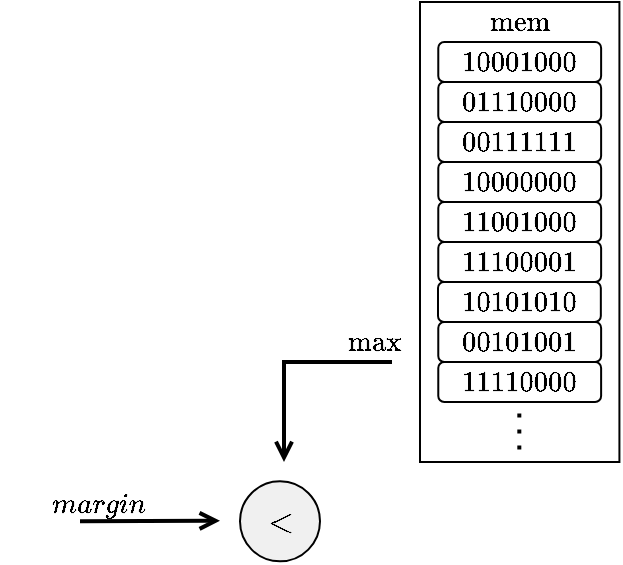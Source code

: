 <mxfile version="26.2.2">
  <diagram name="Page-1" id="GQhkQCtYilufh4gHV34r">
    <mxGraphModel dx="728" dy="1225" grid="1" gridSize="10" guides="1" tooltips="1" connect="1" arrows="1" fold="1" page="1" pageScale="1" pageWidth="595" pageHeight="842" math="1" shadow="0">
      <root>
        <mxCell id="0" />
        <mxCell id="1" parent="0" />
        <mxCell id="9Us6M7-slf2VWFQs3xfb-2" value="" style="rounded=0;whiteSpace=wrap;html=1;" parent="1" vertex="1">
          <mxGeometry x="248" y="-790" width="99.71" height="230" as="geometry" />
        </mxCell>
        <mxCell id="9Us6M7-slf2VWFQs3xfb-3" value="$$11100001$$" style="rounded=1;whiteSpace=wrap;html=1;" parent="1" vertex="1">
          <mxGeometry x="257.14" y="-670" width="81.42" height="20" as="geometry" />
        </mxCell>
        <mxCell id="9Us6M7-slf2VWFQs3xfb-4" value="$$11001000$$" style="rounded=1;whiteSpace=wrap;html=1;" parent="1" vertex="1">
          <mxGeometry x="257.14" y="-690" width="81.42" height="20" as="geometry" />
        </mxCell>
        <mxCell id="9Us6M7-slf2VWFQs3xfb-5" value="$$10000000$$" style="rounded=1;whiteSpace=wrap;html=1;" parent="1" vertex="1">
          <mxGeometry x="257.14" y="-710" width="81.42" height="20" as="geometry" />
        </mxCell>
        <mxCell id="9Us6M7-slf2VWFQs3xfb-6" value="$$00111111$$" style="rounded=1;whiteSpace=wrap;html=1;" parent="1" vertex="1">
          <mxGeometry x="257.14" y="-730" width="81.42" height="20" as="geometry" />
        </mxCell>
        <mxCell id="9Us6M7-slf2VWFQs3xfb-7" value="$$01110000$$" style="rounded=1;whiteSpace=wrap;html=1;" parent="1" vertex="1">
          <mxGeometry x="257.14" y="-750" width="81.42" height="20" as="geometry" />
        </mxCell>
        <mxCell id="9Us6M7-slf2VWFQs3xfb-8" value="$$10001000$$" style="rounded=1;whiteSpace=wrap;html=1;" parent="1" vertex="1">
          <mxGeometry x="257.14" y="-770" width="81.42" height="20" as="geometry" />
        </mxCell>
        <mxCell id="9Us6M7-slf2VWFQs3xfb-9" value="$$00101001$$" style="rounded=1;whiteSpace=wrap;html=1;" parent="1" vertex="1">
          <mxGeometry x="257.14" y="-630" width="81.42" height="20" as="geometry" />
        </mxCell>
        <mxCell id="9Us6M7-slf2VWFQs3xfb-10" value="$$10101010$$" style="rounded=1;whiteSpace=wrap;html=1;" parent="1" vertex="1">
          <mxGeometry x="257" y="-650" width="81.42" height="20" as="geometry" />
        </mxCell>
        <mxCell id="9Us6M7-slf2VWFQs3xfb-11" value="$$11110000$$" style="rounded=1;whiteSpace=wrap;html=1;" parent="1" vertex="1">
          <mxGeometry x="257.14" y="-610" width="81.42" height="20" as="geometry" />
        </mxCell>
        <mxCell id="9Us6M7-slf2VWFQs3xfb-13" value="" style="endArrow=none;dashed=1;html=1;dashPattern=1 3;strokeWidth=2;rounded=0;" parent="1" edge="1">
          <mxGeometry width="50" height="50" relative="1" as="geometry">
            <mxPoint x="297.66" y="-584.2" as="sourcePoint" />
            <mxPoint x="297.66" y="-564" as="targetPoint" />
          </mxGeometry>
        </mxCell>
        <mxCell id="9Us6M7-slf2VWFQs3xfb-14" value="" style="ellipse;whiteSpace=wrap;html=1;aspect=fixed;fillColor=#F0F0F0;" parent="1" vertex="1">
          <mxGeometry x="158" y="-550.35" width="40" height="40" as="geometry" />
        </mxCell>
        <mxCell id="9Us6M7-slf2VWFQs3xfb-15" value="&lt;font style=&quot;font-size: 14px;&quot;&gt;$$\lt$$&lt;/font&gt;" style="text;html=1;align=center;verticalAlign=middle;whiteSpace=wrap;rounded=0;" parent="1" vertex="1">
          <mxGeometry x="172.234" y="-536.696" width="11.538" height="12.698" as="geometry" />
        </mxCell>
        <mxCell id="9Us6M7-slf2VWFQs3xfb-16" value="$$\text{max}$$" style="text;html=1;align=center;verticalAlign=middle;whiteSpace=wrap;rounded=0;" parent="1" vertex="1">
          <mxGeometry x="210" y="-630" width="30" height="20" as="geometry" />
        </mxCell>
        <mxCell id="9Us6M7-slf2VWFQs3xfb-17" value="" style="endArrow=open;html=1;rounded=0;strokeWidth=2;endFill=0;" parent="1" edge="1">
          <mxGeometry width="50" height="50" relative="1" as="geometry">
            <mxPoint x="78" y="-530.35" as="sourcePoint" />
            <mxPoint x="148" y="-530.59" as="targetPoint" />
          </mxGeometry>
        </mxCell>
        <mxCell id="9Us6M7-slf2VWFQs3xfb-18" value="" style="endArrow=open;html=1;rounded=0;endFill=0;strokeWidth=2;" parent="1" edge="1">
          <mxGeometry width="50" height="50" relative="1" as="geometry">
            <mxPoint x="234" y="-610" as="sourcePoint" />
            <mxPoint x="180" y="-560" as="targetPoint" />
            <Array as="points">
              <mxPoint x="180" y="-610" />
            </Array>
          </mxGeometry>
        </mxCell>
        <mxCell id="9Us6M7-slf2VWFQs3xfb-19" value="$$\textit{margin}$$" style="text;html=1;align=center;verticalAlign=middle;whiteSpace=wrap;rounded=0;" parent="1" vertex="1">
          <mxGeometry x="58" y="-554" width="60" height="30" as="geometry" />
        </mxCell>
        <mxCell id="9Us6M7-slf2VWFQs3xfb-20" value="$$\text{mem}$$" style="text;html=1;align=center;verticalAlign=middle;whiteSpace=wrap;rounded=0;" parent="1" vertex="1">
          <mxGeometry x="276.85" y="-790" width="42" height="20" as="geometry" />
        </mxCell>
      </root>
    </mxGraphModel>
  </diagram>
</mxfile>
